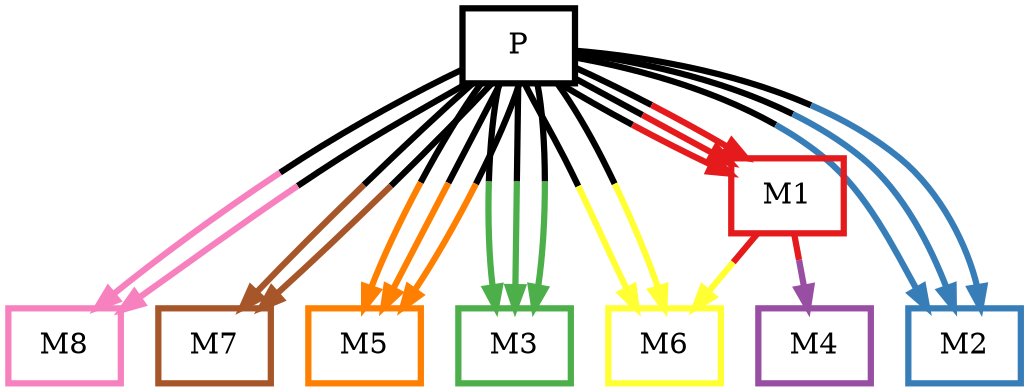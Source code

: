 digraph barS {
	{
		rank=same
	0 [shape=box,penwidth=3,colorscheme=set19,color=0,label="P"]
	}
	{
		rank=same
		8 [shape=box,penwidth=3,colorscheme=set19,color=8,label="M8"]
		7 [shape=box,penwidth=3,colorscheme=set19,color=7,label="M7"]
		6 [shape=box,penwidth=3,colorscheme=set19,color=6,label="M6"]
		5 [shape=box,penwidth=3,colorscheme=set19,color=5,label="M5"]
		4 [shape=box,penwidth=3,colorscheme=set19,color=4,label="M4"]
		3 [shape=box,penwidth=3,colorscheme=set19,color=3,label="M3"]
		2 [shape=box,penwidth=3,colorscheme=set19,color=2,label="M2"]
	}
	1 [shape=box,penwidth=3,colorscheme=set19,color=1,label="M1"]
	1 -> 6 [penwidth=3,colorscheme=set19,color="1;0.5:6"]
	1 -> 4 [penwidth=3,colorscheme=set19,color="1;0.5:4"]
	0 -> 8 [penwidth=3,colorscheme=set19,color="0;0.5:8"]
	0 -> 8 [penwidth=3,colorscheme=set19,color="0;0.5:8"]
	0 -> 7 [penwidth=3,colorscheme=set19,color="0;0.5:7"]
	0 -> 7 [penwidth=3,colorscheme=set19,color="0;0.5:7"]
	0 -> 6 [penwidth=3,colorscheme=set19,color="0;0.5:6"]
	0 -> 6 [penwidth=3,colorscheme=set19,color="0;0.5:6"]
	0 -> 5 [penwidth=3,colorscheme=set19,color="0;0.5:5"]
	0 -> 5 [penwidth=3,colorscheme=set19,color="0;0.5:5"]
	0 -> 5 [penwidth=3,colorscheme=set19,color="0;0.5:5"]
	0 -> 3 [penwidth=3,colorscheme=set19,color="0;0.5:3"]
	0 -> 3 [penwidth=3,colorscheme=set19,color="0;0.5:3"]
	0 -> 3 [penwidth=3,colorscheme=set19,color="0;0.5:3"]
	0 -> 1 [penwidth=3,colorscheme=set19,color="0;0.5:1"]
	0 -> 1 [penwidth=3,colorscheme=set19,color="0;0.5:1"]
	0 -> 1 [penwidth=3,colorscheme=set19,color="0;0.5:1"]
	0 -> 2 [penwidth=3,colorscheme=set19,color="0;0.5:2"]
	0 -> 2 [penwidth=3,colorscheme=set19,color="0;0.5:2"]
	0 -> 2 [penwidth=3,colorscheme=set19,color="0;0.5:2"]
}
